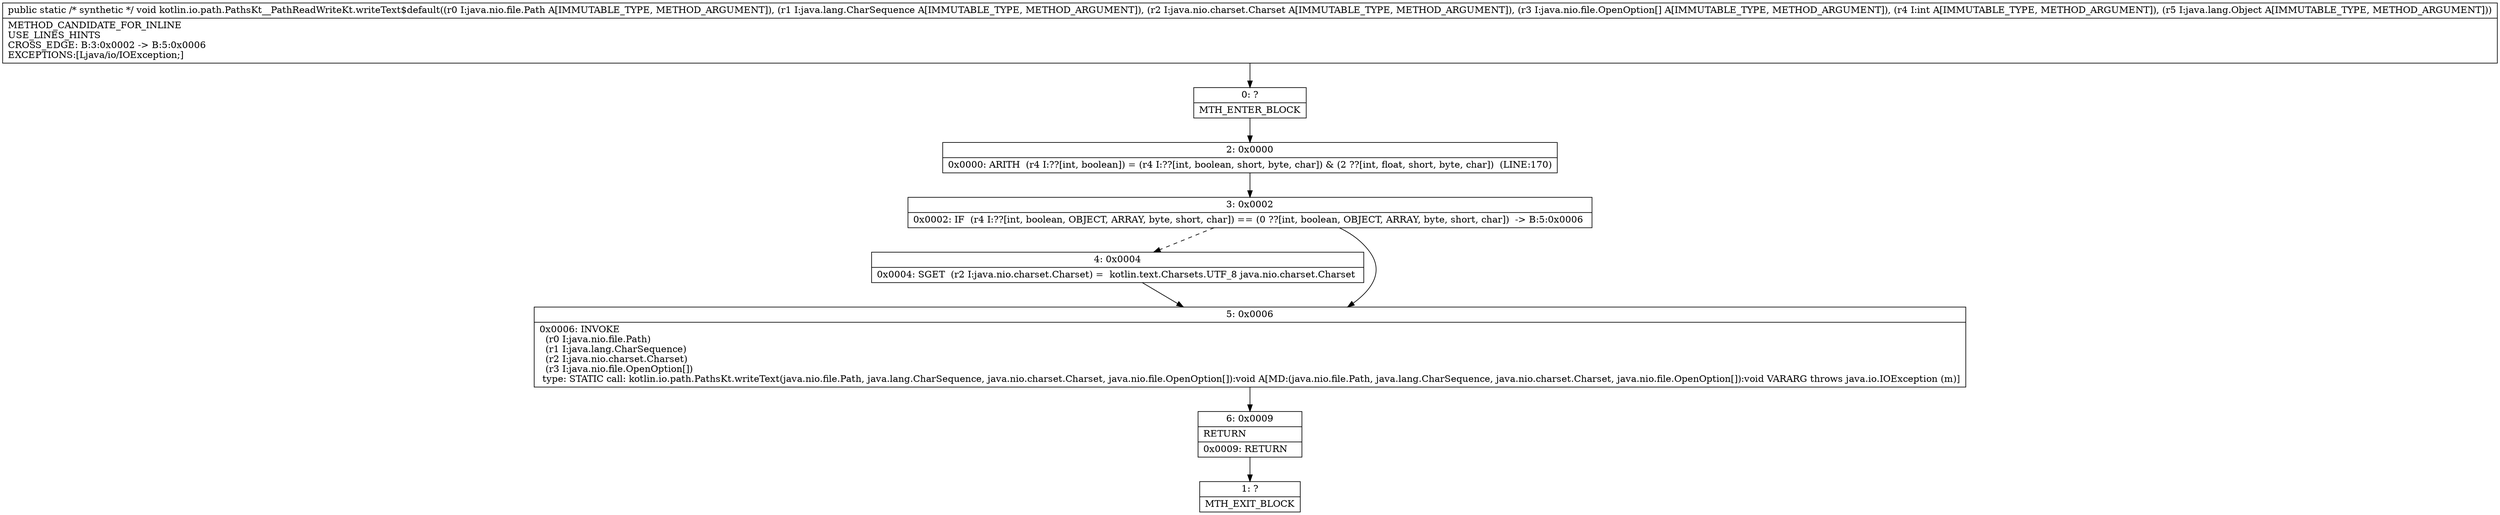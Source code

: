 digraph "CFG forkotlin.io.path.PathsKt__PathReadWriteKt.writeText$default(Ljava\/nio\/file\/Path;Ljava\/lang\/CharSequence;Ljava\/nio\/charset\/Charset;[Ljava\/nio\/file\/OpenOption;ILjava\/lang\/Object;)V" {
Node_0 [shape=record,label="{0\:\ ?|MTH_ENTER_BLOCK\l}"];
Node_2 [shape=record,label="{2\:\ 0x0000|0x0000: ARITH  (r4 I:??[int, boolean]) = (r4 I:??[int, boolean, short, byte, char]) & (2 ??[int, float, short, byte, char])  (LINE:170)\l}"];
Node_3 [shape=record,label="{3\:\ 0x0002|0x0002: IF  (r4 I:??[int, boolean, OBJECT, ARRAY, byte, short, char]) == (0 ??[int, boolean, OBJECT, ARRAY, byte, short, char])  \-\> B:5:0x0006 \l}"];
Node_4 [shape=record,label="{4\:\ 0x0004|0x0004: SGET  (r2 I:java.nio.charset.Charset) =  kotlin.text.Charsets.UTF_8 java.nio.charset.Charset \l}"];
Node_5 [shape=record,label="{5\:\ 0x0006|0x0006: INVOKE  \l  (r0 I:java.nio.file.Path)\l  (r1 I:java.lang.CharSequence)\l  (r2 I:java.nio.charset.Charset)\l  (r3 I:java.nio.file.OpenOption[])\l type: STATIC call: kotlin.io.path.PathsKt.writeText(java.nio.file.Path, java.lang.CharSequence, java.nio.charset.Charset, java.nio.file.OpenOption[]):void A[MD:(java.nio.file.Path, java.lang.CharSequence, java.nio.charset.Charset, java.nio.file.OpenOption[]):void VARARG throws java.io.IOException (m)]\l}"];
Node_6 [shape=record,label="{6\:\ 0x0009|RETURN\l|0x0009: RETURN   \l}"];
Node_1 [shape=record,label="{1\:\ ?|MTH_EXIT_BLOCK\l}"];
MethodNode[shape=record,label="{public static \/* synthetic *\/ void kotlin.io.path.PathsKt__PathReadWriteKt.writeText$default((r0 I:java.nio.file.Path A[IMMUTABLE_TYPE, METHOD_ARGUMENT]), (r1 I:java.lang.CharSequence A[IMMUTABLE_TYPE, METHOD_ARGUMENT]), (r2 I:java.nio.charset.Charset A[IMMUTABLE_TYPE, METHOD_ARGUMENT]), (r3 I:java.nio.file.OpenOption[] A[IMMUTABLE_TYPE, METHOD_ARGUMENT]), (r4 I:int A[IMMUTABLE_TYPE, METHOD_ARGUMENT]), (r5 I:java.lang.Object A[IMMUTABLE_TYPE, METHOD_ARGUMENT]))  | METHOD_CANDIDATE_FOR_INLINE\lUSE_LINES_HINTS\lCROSS_EDGE: B:3:0x0002 \-\> B:5:0x0006\lEXCEPTIONS:[Ljava\/io\/IOException;]\l}"];
MethodNode -> Node_0;Node_0 -> Node_2;
Node_2 -> Node_3;
Node_3 -> Node_4[style=dashed];
Node_3 -> Node_5;
Node_4 -> Node_5;
Node_5 -> Node_6;
Node_6 -> Node_1;
}


